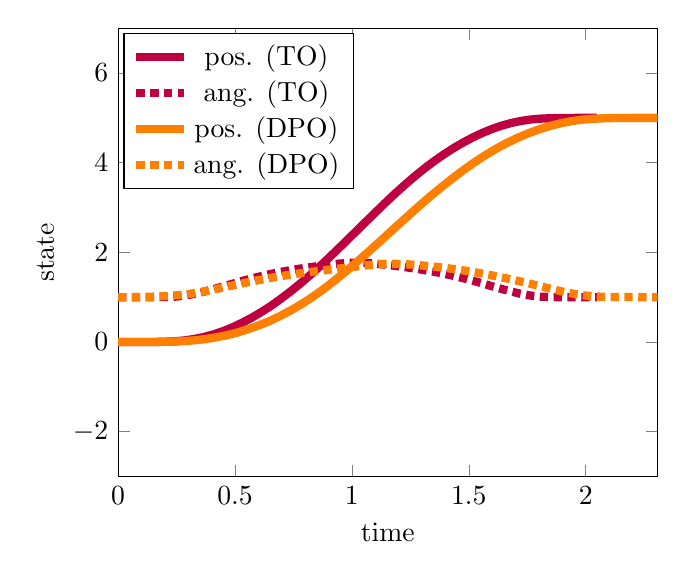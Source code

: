 \begin{tikzpicture}[]
\begin{axis}[legend style = {{at={(0.01,0.99)},anchor=north west}}, ylabel = {state}, xmin = {0.0}, xmax = {2.308}, axis equal image = {false}, ymax = {7.0}, xlabel = {time}, hide axis = {false}, ymin = {-3}]\addplot+ [mark = {}, color=purple, line width=3pt]coordinates {
(0.0, 0.0)
(0.041, 3.521e-5)
(0.082, 0.0)
(0.123, 0.001)
(0.164, 0.003)
(0.205, 0.008)
(0.246, 0.018)
(0.287, 0.038)
(0.328, 0.07)
(0.369, 0.115)
(0.41, 0.174)
(0.451, 0.247)
(0.492, 0.335)
(0.533, 0.436)
(0.574, 0.55)
(0.615, 0.676)
(0.656, 0.814)
(0.696, 0.964)
(0.737, 1.126)
(0.778, 1.299)
(0.819, 1.482)
(0.86, 1.674)
(0.901, 1.875)
(0.942, 2.081)
(0.983, 2.29)
(1.024, 2.5)
(1.065, 2.71)
(1.106, 2.919)
(1.147, 3.126)
(1.188, 3.326)
(1.229, 3.518)
(1.27, 3.701)
(1.311, 3.874)
(1.352, 4.035)
(1.393, 4.185)
(1.434, 4.322)
(1.475, 4.448)
(1.516, 4.561)
(1.557, 4.662)
(1.598, 4.75)
(1.639, 4.824)
(1.68, 4.884)
(1.721, 4.93)
(1.762, 4.962)
(1.803, 4.982)
(1.844, 4.992)
(1.885, 4.997)
(1.926, 4.999)
(1.967, 5.0)
(2.007, 5.0)
(2.048, 5.0)
};
\addlegendentry{pos. (TO)}
\addplot+ [mark = {}, color=purple, line width=3pt, densely dashed]coordinates {
(0.0, 1.0)
(0.041, 1.0)
(0.082, 1.001)
(0.123, 1.001)
(0.164, 1.002)
(0.205, 1.004)
(0.246, 1.013)
(0.287, 1.038)
(0.328, 1.077)
(0.369, 1.127)
(0.41, 1.183)
(0.451, 1.243)
(0.492, 1.304)
(0.533, 1.365)
(0.574, 1.422)
(0.615, 1.474)
(0.656, 1.522)
(0.696, 1.564)
(0.737, 1.603)
(0.778, 1.637)
(0.819, 1.668)
(0.86, 1.697)
(0.901, 1.724)
(0.942, 1.748)
(0.983, 1.764)
(1.024, 1.77)
(1.065, 1.764)
(1.106, 1.747)
(1.147, 1.724)
(1.188, 1.698)
(1.229, 1.67)
(1.27, 1.639)
(1.311, 1.605)
(1.352, 1.568)
(1.393, 1.525)
(1.434, 1.478)
(1.475, 1.427)
(1.516, 1.37)
(1.557, 1.31)
(1.598, 1.247)
(1.639, 1.186)
(1.68, 1.129)
(1.721, 1.078)
(1.762, 1.038)
(1.803, 1.013)
(1.844, 1.004)
(1.885, 1.002)
(1.926, 1.001)
(1.967, 1.001)
(2.007, 1.0)
(2.048, 1.0)
};
\addlegendentry{ang. (TO)}
\addplot+ [mark = {}, color=orange, line width=3pt]coordinates {
(0.0, 0.0)
(0.046, 4.205e-5)
(0.092, 0.0)
(0.138, 0.001)
(0.185, 0.004)
(0.231, 0.009)
(0.277, 0.019)
(0.323, 0.037)
(0.369, 0.063)
(0.415, 0.1)
(0.462, 0.148)
(0.508, 0.209)
(0.554, 0.282)
(0.6, 0.367)
(0.646, 0.465)
(0.692, 0.578)
(0.738, 0.705)
(0.785, 0.847)
(0.831, 1.003)
(0.877, 1.174)
(0.923, 1.358)
(0.969, 1.553)
(1.015, 1.759)
(1.062, 1.972)
(1.108, 2.188)
(1.154, 2.406)
(1.2, 2.624)
(1.246, 2.841)
(1.292, 3.055)
(1.338, 3.263)
(1.385, 3.463)
(1.431, 3.654)
(1.477, 3.835)
(1.523, 4.005)
(1.569, 4.162)
(1.615, 4.306)
(1.661, 4.436)
(1.708, 4.553)
(1.754, 4.655)
(1.8, 4.743)
(1.846, 4.818)
(1.892, 4.879)
(1.938, 4.926)
(1.985, 4.96)
(2.031, 4.98)
(2.077, 4.991)
(2.123, 4.996)
(2.169, 4.999)
(2.215, 5.0)
(2.261, 5.0)
(2.308, 5.0)
};
\addlegendentry{pos. (DPO)}
\addplot+ [mark = {}, color=orange, line width=3pt, densely dashed]coordinates {
(0.0, 1.0)
(0.046, 1.001)
(0.092, 1.004)
(0.138, 1.01)
(0.185, 1.021)
(0.231, 1.035)
(0.277, 1.056)
(0.323, 1.088)
(0.369, 1.129)
(0.415, 1.178)
(0.462, 1.23)
(0.508, 1.282)
(0.554, 1.333)
(0.6, 1.381)
(0.646, 1.425)
(0.692, 1.466)
(0.738, 1.503)
(0.785, 1.537)
(0.831, 1.568)
(0.877, 1.598)
(0.923, 1.626)
(0.969, 1.654)
(1.015, 1.682)
(1.062, 1.71)
(1.108, 1.732)
(1.154, 1.744)
(1.2, 1.743)
(1.246, 1.731)
(1.292, 1.712)
(1.338, 1.689)
(1.385, 1.663)
(1.431, 1.632)
(1.477, 1.598)
(1.523, 1.559)
(1.569, 1.517)
(1.615, 1.47)
(1.661, 1.42)
(1.708, 1.367)
(1.754, 1.311)
(1.8, 1.253)
(1.846, 1.194)
(1.892, 1.137)
(1.938, 1.086)
(1.985, 1.045)
(2.031, 1.019)
(2.077, 1.009)
(2.123, 1.006)
(2.169, 1.004)
(2.215, 1.002)
(2.261, 1.001)
(2.308, 1.0)
};
\addlegendentry{ang. (DPO)}
\end{axis}

\end{tikzpicture}
